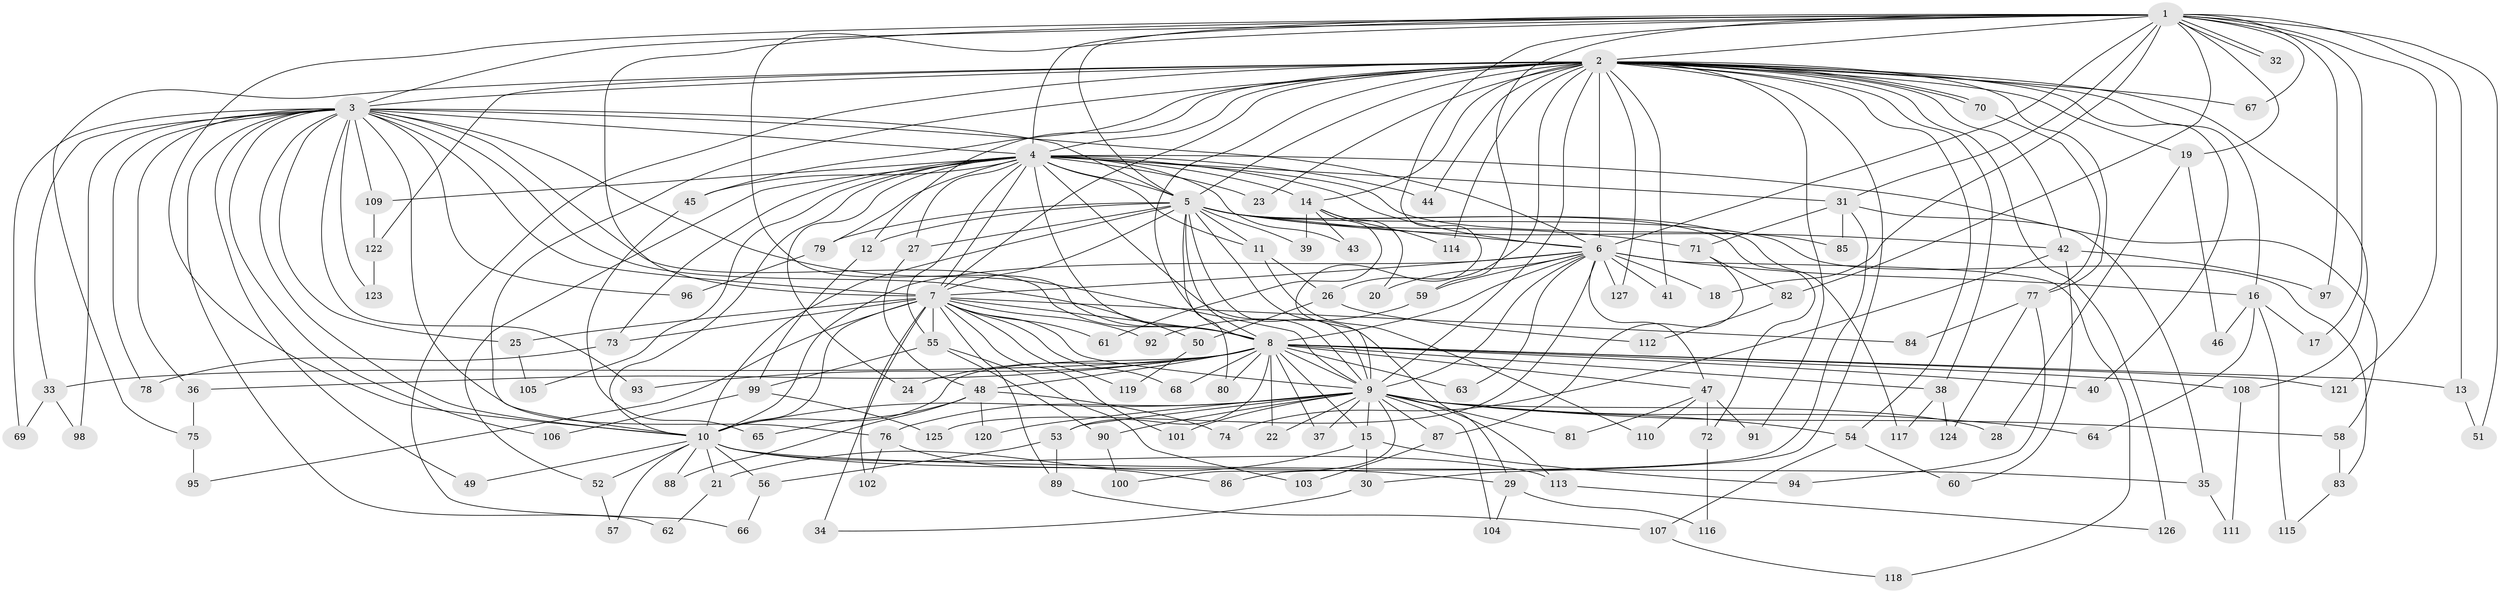 // Generated by graph-tools (version 1.1) at 2025/43/03/09/25 04:43:16]
// undirected, 127 vertices, 279 edges
graph export_dot {
graph [start="1"]
  node [color=gray90,style=filled];
  1;
  2;
  3;
  4;
  5;
  6;
  7;
  8;
  9;
  10;
  11;
  12;
  13;
  14;
  15;
  16;
  17;
  18;
  19;
  20;
  21;
  22;
  23;
  24;
  25;
  26;
  27;
  28;
  29;
  30;
  31;
  32;
  33;
  34;
  35;
  36;
  37;
  38;
  39;
  40;
  41;
  42;
  43;
  44;
  45;
  46;
  47;
  48;
  49;
  50;
  51;
  52;
  53;
  54;
  55;
  56;
  57;
  58;
  59;
  60;
  61;
  62;
  63;
  64;
  65;
  66;
  67;
  68;
  69;
  70;
  71;
  72;
  73;
  74;
  75;
  76;
  77;
  78;
  79;
  80;
  81;
  82;
  83;
  84;
  85;
  86;
  87;
  88;
  89;
  90;
  91;
  92;
  93;
  94;
  95;
  96;
  97;
  98;
  99;
  100;
  101;
  102;
  103;
  104;
  105;
  106;
  107;
  108;
  109;
  110;
  111;
  112;
  113;
  114;
  115;
  116;
  117;
  118;
  119;
  120;
  121;
  122;
  123;
  124;
  125;
  126;
  127;
  1 -- 2;
  1 -- 3;
  1 -- 4;
  1 -- 5;
  1 -- 6;
  1 -- 7;
  1 -- 8;
  1 -- 9;
  1 -- 10;
  1 -- 13;
  1 -- 17;
  1 -- 18;
  1 -- 19;
  1 -- 31;
  1 -- 32;
  1 -- 32;
  1 -- 51;
  1 -- 59;
  1 -- 67;
  1 -- 82;
  1 -- 97;
  1 -- 121;
  2 -- 3;
  2 -- 4;
  2 -- 5;
  2 -- 6;
  2 -- 7;
  2 -- 8;
  2 -- 9;
  2 -- 10;
  2 -- 12;
  2 -- 14;
  2 -- 16;
  2 -- 19;
  2 -- 23;
  2 -- 26;
  2 -- 30;
  2 -- 38;
  2 -- 40;
  2 -- 41;
  2 -- 42;
  2 -- 44;
  2 -- 45;
  2 -- 54;
  2 -- 66;
  2 -- 67;
  2 -- 70;
  2 -- 70;
  2 -- 75;
  2 -- 77;
  2 -- 91;
  2 -- 108;
  2 -- 114;
  2 -- 122;
  2 -- 126;
  2 -- 127;
  3 -- 4;
  3 -- 5;
  3 -- 6;
  3 -- 7;
  3 -- 8;
  3 -- 9;
  3 -- 10;
  3 -- 25;
  3 -- 33;
  3 -- 36;
  3 -- 49;
  3 -- 50;
  3 -- 62;
  3 -- 69;
  3 -- 76;
  3 -- 78;
  3 -- 93;
  3 -- 96;
  3 -- 98;
  3 -- 106;
  3 -- 109;
  3 -- 123;
  4 -- 5;
  4 -- 6;
  4 -- 7;
  4 -- 8;
  4 -- 9;
  4 -- 10;
  4 -- 11;
  4 -- 14;
  4 -- 23;
  4 -- 24;
  4 -- 27;
  4 -- 31;
  4 -- 43;
  4 -- 44;
  4 -- 45;
  4 -- 52;
  4 -- 55;
  4 -- 58;
  4 -- 73;
  4 -- 79;
  4 -- 85;
  4 -- 105;
  4 -- 109;
  5 -- 6;
  5 -- 7;
  5 -- 8;
  5 -- 9;
  5 -- 10;
  5 -- 11;
  5 -- 12;
  5 -- 27;
  5 -- 29;
  5 -- 39;
  5 -- 42;
  5 -- 71;
  5 -- 72;
  5 -- 79;
  5 -- 80;
  5 -- 83;
  5 -- 117;
  6 -- 7;
  6 -- 8;
  6 -- 9;
  6 -- 10;
  6 -- 16;
  6 -- 18;
  6 -- 20;
  6 -- 41;
  6 -- 47;
  6 -- 59;
  6 -- 63;
  6 -- 118;
  6 -- 125;
  6 -- 127;
  7 -- 8;
  7 -- 9;
  7 -- 10;
  7 -- 25;
  7 -- 34;
  7 -- 55;
  7 -- 61;
  7 -- 68;
  7 -- 73;
  7 -- 84;
  7 -- 89;
  7 -- 92;
  7 -- 95;
  7 -- 101;
  7 -- 102;
  7 -- 119;
  8 -- 9;
  8 -- 10;
  8 -- 13;
  8 -- 15;
  8 -- 22;
  8 -- 24;
  8 -- 33;
  8 -- 36;
  8 -- 37;
  8 -- 38;
  8 -- 40;
  8 -- 47;
  8 -- 48;
  8 -- 53;
  8 -- 63;
  8 -- 68;
  8 -- 80;
  8 -- 93;
  8 -- 108;
  8 -- 121;
  9 -- 10;
  9 -- 15;
  9 -- 22;
  9 -- 28;
  9 -- 37;
  9 -- 53;
  9 -- 54;
  9 -- 58;
  9 -- 64;
  9 -- 76;
  9 -- 81;
  9 -- 87;
  9 -- 90;
  9 -- 100;
  9 -- 101;
  9 -- 104;
  9 -- 113;
  9 -- 120;
  10 -- 21;
  10 -- 29;
  10 -- 35;
  10 -- 49;
  10 -- 52;
  10 -- 56;
  10 -- 57;
  10 -- 88;
  10 -- 113;
  11 -- 26;
  11 -- 110;
  12 -- 99;
  13 -- 51;
  14 -- 20;
  14 -- 39;
  14 -- 43;
  14 -- 61;
  14 -- 114;
  15 -- 21;
  15 -- 30;
  15 -- 94;
  16 -- 17;
  16 -- 46;
  16 -- 64;
  16 -- 115;
  19 -- 28;
  19 -- 46;
  21 -- 62;
  25 -- 105;
  26 -- 50;
  26 -- 112;
  27 -- 48;
  29 -- 104;
  29 -- 116;
  30 -- 34;
  31 -- 35;
  31 -- 71;
  31 -- 85;
  31 -- 86;
  33 -- 69;
  33 -- 98;
  35 -- 111;
  36 -- 75;
  38 -- 117;
  38 -- 124;
  42 -- 60;
  42 -- 74;
  42 -- 97;
  45 -- 65;
  47 -- 72;
  47 -- 81;
  47 -- 91;
  47 -- 110;
  48 -- 65;
  48 -- 74;
  48 -- 88;
  48 -- 120;
  50 -- 119;
  52 -- 57;
  53 -- 56;
  53 -- 89;
  54 -- 60;
  54 -- 107;
  55 -- 90;
  55 -- 99;
  55 -- 103;
  56 -- 66;
  58 -- 83;
  59 -- 92;
  70 -- 77;
  71 -- 82;
  71 -- 87;
  72 -- 116;
  73 -- 78;
  75 -- 95;
  76 -- 86;
  76 -- 102;
  77 -- 84;
  77 -- 94;
  77 -- 124;
  79 -- 96;
  82 -- 112;
  83 -- 115;
  87 -- 103;
  89 -- 107;
  90 -- 100;
  99 -- 106;
  99 -- 125;
  107 -- 118;
  108 -- 111;
  109 -- 122;
  113 -- 126;
  122 -- 123;
}
